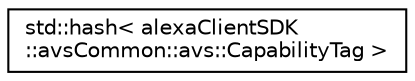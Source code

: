 digraph "Graphical Class Hierarchy"
{
 // LATEX_PDF_SIZE
  edge [fontname="Helvetica",fontsize="10",labelfontname="Helvetica",labelfontsize="10"];
  node [fontname="Helvetica",fontsize="10",shape=record];
  rankdir="LR";
  Node0 [label="std::hash\< alexaClientSDK\l::avsCommon::avs::CapabilityTag \>",height=0.2,width=0.4,color="black", fillcolor="white", style="filled",URL="$structstd_1_1hash_3_01alexa_client_s_d_k_1_1avs_common_1_1avs_1_1_capability_tag_01_4.html",tooltip=" "];
}
